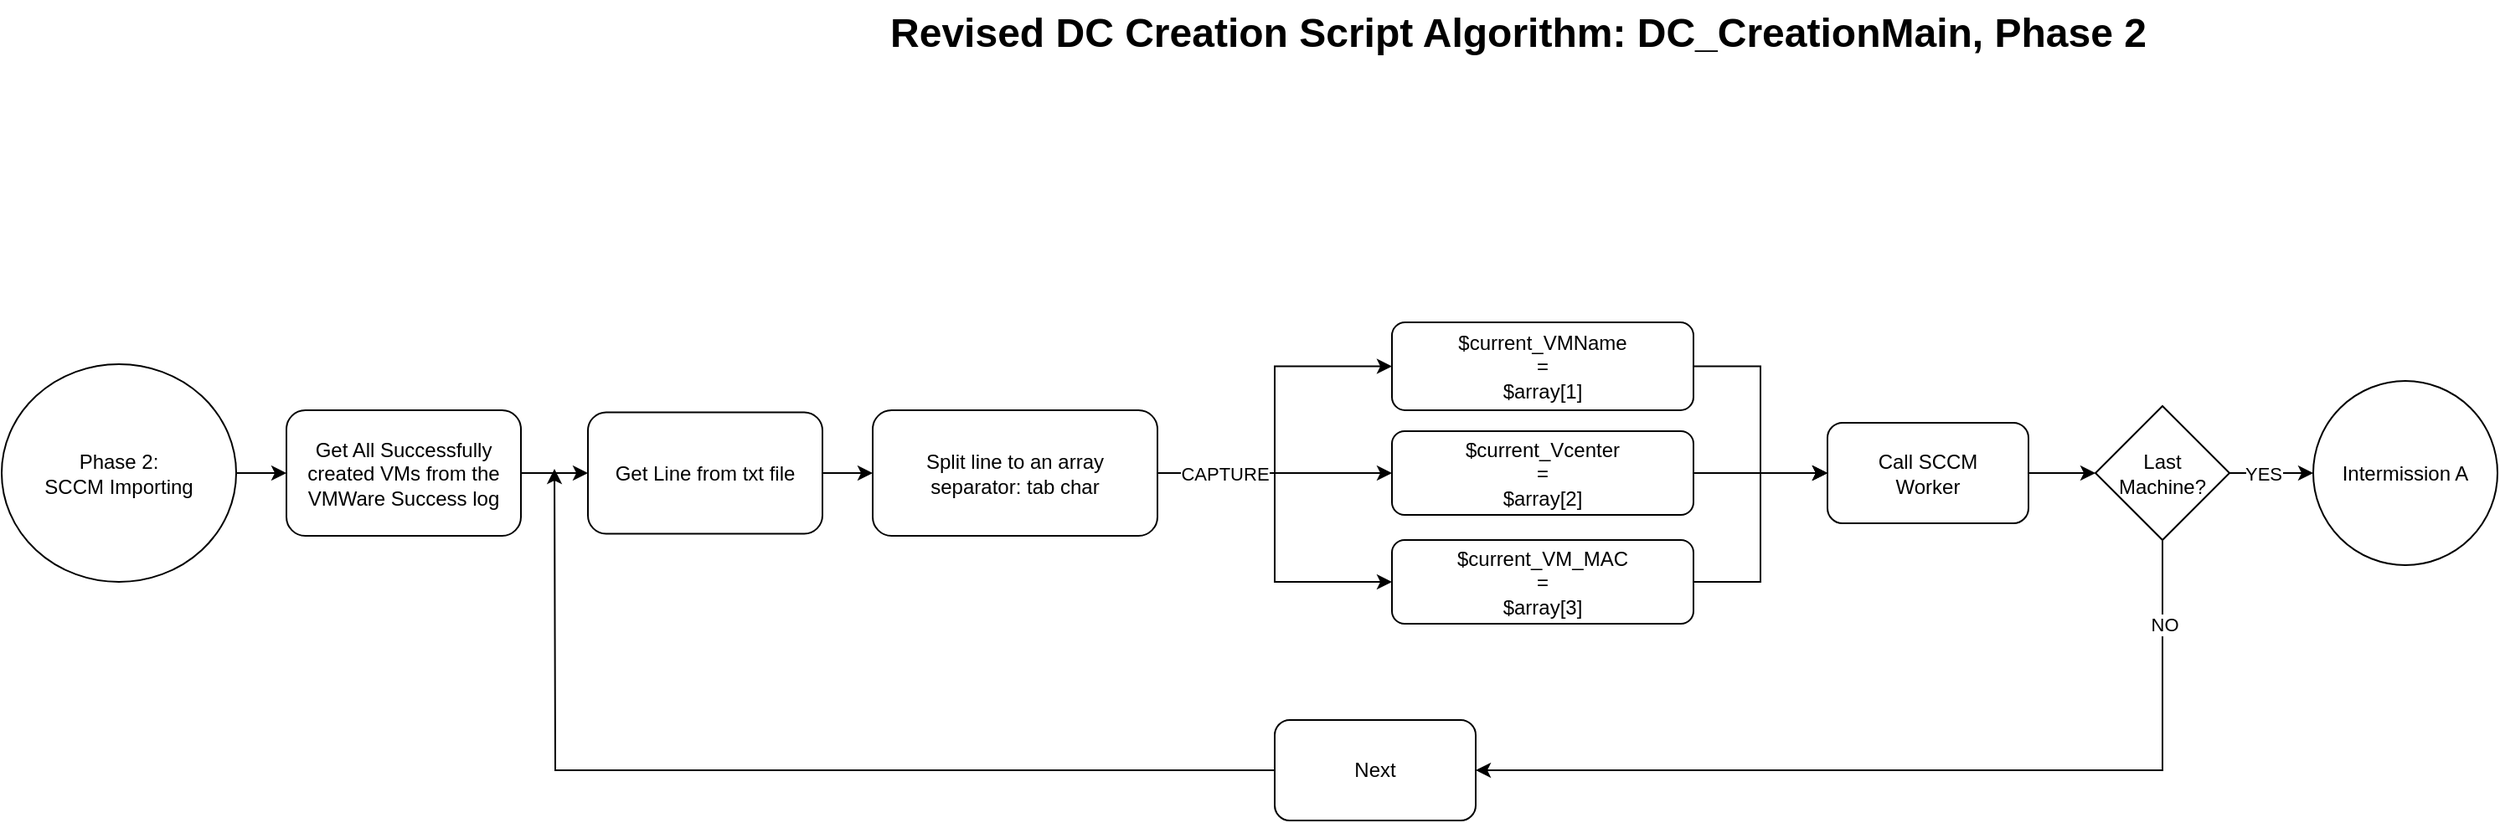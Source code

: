 <mxfile version="20.8.15" type="device"><diagram name="Page-1" id="WSGKbuVoHpJXx0BH58yG"><mxGraphModel dx="1387" dy="774" grid="1" gridSize="10" guides="1" tooltips="1" connect="1" arrows="1" fold="1" page="1" pageScale="1" pageWidth="4681" pageHeight="3300" math="0" shadow="0"><root><mxCell id="0"/><mxCell id="1" parent="0"/><mxCell id="rkiyw2_FLuHFUYTE_5j6-123" style="edgeStyle=orthogonalEdgeStyle;rounded=0;orthogonalLoop=1;jettySize=auto;html=1;fontSize=12;" parent="1" source="rkiyw2_FLuHFUYTE_5j6-11" target="rkiyw2_FLuHFUYTE_5j6-119" edge="1"><mxGeometry relative="1" as="geometry"/></mxCell><mxCell id="rkiyw2_FLuHFUYTE_5j6-11" value="Phase 2:&lt;br&gt;SCCM Importing" style="ellipse;whiteSpace=wrap;html=1;fontSize=12;fillColor=none;" parent="1" vertex="1"><mxGeometry x="90" y="307.5" width="140" height="130" as="geometry"/></mxCell><mxCell id="M562vFh1pYOsYTwWUusz-9" style="edgeStyle=orthogonalEdgeStyle;rounded=0;orthogonalLoop=1;jettySize=auto;html=1;strokeColor=#000000;fontColor=#000000;startArrow=none;startFill=0;" parent="1" source="rkiyw2_FLuHFUYTE_5j6-20" target="M562vFh1pYOsYTwWUusz-4" edge="1"><mxGeometry relative="1" as="geometry"/></mxCell><mxCell id="rkiyw2_FLuHFUYTE_5j6-20" value="$current_Vcenter&lt;br&gt;=&lt;br&gt;$array[2]" style="rounded=1;whiteSpace=wrap;html=1;fontSize=12;fillColor=none;" parent="1" vertex="1"><mxGeometry x="920" y="347.5" width="180" height="50" as="geometry"/></mxCell><mxCell id="M562vFh1pYOsYTwWUusz-6" style="edgeStyle=orthogonalEdgeStyle;rounded=0;orthogonalLoop=1;jettySize=auto;html=1;entryX=0;entryY=0.5;entryDx=0;entryDy=0;strokeColor=#000000;fontColor=#000000;startArrow=none;startFill=0;" parent="1" source="rkiyw2_FLuHFUYTE_5j6-28" target="M562vFh1pYOsYTwWUusz-4" edge="1"><mxGeometry relative="1" as="geometry"/></mxCell><mxCell id="rkiyw2_FLuHFUYTE_5j6-28" value="$current_VMName&lt;br&gt;=&lt;br&gt;$array[1]" style="rounded=1;whiteSpace=wrap;html=1;fontSize=12;fillColor=none;" parent="1" vertex="1"><mxGeometry x="920" y="282.5" width="180" height="52.5" as="geometry"/></mxCell><mxCell id="rkiyw2_FLuHFUYTE_5j6-115" value="&lt;font style=&quot;font-size: 24px;&quot;&gt;&lt;b&gt;Revised DC Creation Script Algorithm: DC_CreationMain, Phase 2&lt;/b&gt;&lt;/font&gt;" style="text;html=1;align=center;verticalAlign=middle;resizable=0;points=[];autosize=1;strokeColor=none;fillColor=none;fontSize=12;" parent="1" vertex="1"><mxGeometry x="610" y="90" width="770" height="40" as="geometry"/></mxCell><mxCell id="rkiyw2_FLuHFUYTE_5j6-124" style="edgeStyle=orthogonalEdgeStyle;rounded=0;orthogonalLoop=1;jettySize=auto;html=1;fontSize=12;" parent="1" source="rkiyw2_FLuHFUYTE_5j6-119" target="rkiyw2_FLuHFUYTE_5j6-120" edge="1"><mxGeometry relative="1" as="geometry"/></mxCell><mxCell id="rkiyw2_FLuHFUYTE_5j6-119" value="Get All Successfully created VMs from the&lt;br&gt;VMWare Success log" style="rounded=1;whiteSpace=wrap;html=1;fontSize=12;fillColor=none;" parent="1" vertex="1"><mxGeometry x="260" y="335" width="140" height="75" as="geometry"/></mxCell><mxCell id="M562vFh1pYOsYTwWUusz-3" style="edgeStyle=orthogonalEdgeStyle;rounded=0;orthogonalLoop=1;jettySize=auto;html=1;strokeColor=#000000;fontColor=#000000;startArrow=none;startFill=0;" parent="1" source="rkiyw2_FLuHFUYTE_5j6-120" target="rkiyw2_FLuHFUYTE_5j6-121" edge="1"><mxGeometry relative="1" as="geometry"/></mxCell><mxCell id="rkiyw2_FLuHFUYTE_5j6-120" value="Get Line from txt file" style="rounded=1;whiteSpace=wrap;html=1;fontSize=12;fillColor=none;" parent="1" vertex="1"><mxGeometry x="440" y="336.25" width="140" height="72.5" as="geometry"/></mxCell><mxCell id="xiy8xQKxRaeNBxKcY4oR-2" style="edgeStyle=orthogonalEdgeStyle;rounded=0;orthogonalLoop=1;jettySize=auto;html=1;strokeColor=#000000;fontColor=#000000;startArrow=none;startFill=0;" parent="1" source="rkiyw2_FLuHFUYTE_5j6-121" target="rkiyw2_FLuHFUYTE_5j6-20" edge="1"><mxGeometry relative="1" as="geometry"/></mxCell><mxCell id="xiy8xQKxRaeNBxKcY4oR-3" style="edgeStyle=orthogonalEdgeStyle;rounded=0;orthogonalLoop=1;jettySize=auto;html=1;entryX=0;entryY=0.5;entryDx=0;entryDy=0;strokeColor=#000000;fontColor=#000000;startArrow=none;startFill=0;" parent="1" source="rkiyw2_FLuHFUYTE_5j6-121" target="rkiyw2_FLuHFUYTE_5j6-122" edge="1"><mxGeometry relative="1" as="geometry"/></mxCell><mxCell id="M562vFh1pYOsYTwWUusz-1" style="edgeStyle=orthogonalEdgeStyle;rounded=0;orthogonalLoop=1;jettySize=auto;html=1;entryX=0;entryY=0.5;entryDx=0;entryDy=0;strokeColor=#000000;fontColor=#000000;startArrow=none;startFill=0;" parent="1" source="rkiyw2_FLuHFUYTE_5j6-121" target="rkiyw2_FLuHFUYTE_5j6-28" edge="1"><mxGeometry relative="1" as="geometry"/></mxCell><mxCell id="M562vFh1pYOsYTwWUusz-2" value="CAPTURE" style="edgeLabel;html=1;align=center;verticalAlign=middle;resizable=0;points=[];fontColor=#000000;" parent="M562vFh1pYOsYTwWUusz-1" vertex="1" connectable="0"><mxGeometry x="-0.743" y="-3" relative="1" as="geometry"><mxPoint x="14" y="-3" as="offset"/></mxGeometry></mxCell><mxCell id="rkiyw2_FLuHFUYTE_5j6-121" value="Split line to an array&lt;br&gt;separator: tab char" style="rounded=1;whiteSpace=wrap;html=1;fontSize=12;fillColor=none;" parent="1" vertex="1"><mxGeometry x="610" y="335" width="170" height="75" as="geometry"/></mxCell><mxCell id="M562vFh1pYOsYTwWUusz-8" style="edgeStyle=orthogonalEdgeStyle;rounded=0;orthogonalLoop=1;jettySize=auto;html=1;entryX=0;entryY=0.5;entryDx=0;entryDy=0;strokeColor=#000000;fontColor=#000000;startArrow=none;startFill=0;" parent="1" source="rkiyw2_FLuHFUYTE_5j6-122" target="M562vFh1pYOsYTwWUusz-4" edge="1"><mxGeometry relative="1" as="geometry"/></mxCell><mxCell id="rkiyw2_FLuHFUYTE_5j6-122" value="$current_VM_MAC&lt;br&gt;=&lt;br&gt;$array[3]" style="rounded=1;whiteSpace=wrap;html=1;fontSize=12;fillColor=none;" parent="1" vertex="1"><mxGeometry x="920" y="412.5" width="180" height="50" as="geometry"/></mxCell><mxCell id="M562vFh1pYOsYTwWUusz-15" style="edgeStyle=orthogonalEdgeStyle;rounded=0;orthogonalLoop=1;jettySize=auto;html=1;strokeColor=#000000;fontColor=#000000;startArrow=none;startFill=0;" parent="1" source="M562vFh1pYOsYTwWUusz-4" target="M562vFh1pYOsYTwWUusz-10" edge="1"><mxGeometry relative="1" as="geometry"/></mxCell><mxCell id="M562vFh1pYOsYTwWUusz-4" value="Call SCCM&lt;br&gt;Worker" style="rounded=1;whiteSpace=wrap;html=1;strokeColor=#000000;strokeWidth=1;fontColor=#000000;fillColor=default;" parent="1" vertex="1"><mxGeometry x="1180" y="342.5" width="120" height="60" as="geometry"/></mxCell><mxCell id="M562vFh1pYOsYTwWUusz-13" style="edgeStyle=orthogonalEdgeStyle;rounded=0;orthogonalLoop=1;jettySize=auto;html=1;strokeColor=#000000;fontColor=#000000;startArrow=none;startFill=0;" parent="1" source="M562vFh1pYOsYTwWUusz-10" target="M562vFh1pYOsYTwWUusz-12" edge="1"><mxGeometry relative="1" as="geometry"/></mxCell><mxCell id="M562vFh1pYOsYTwWUusz-14" value="YES" style="edgeLabel;html=1;align=center;verticalAlign=middle;resizable=0;points=[];fontColor=#000000;" parent="M562vFh1pYOsYTwWUusz-13" vertex="1" connectable="0"><mxGeometry x="0.157" y="1" relative="1" as="geometry"><mxPoint x="-9" y="1" as="offset"/></mxGeometry></mxCell><mxCell id="M562vFh1pYOsYTwWUusz-18" style="edgeStyle=orthogonalEdgeStyle;rounded=0;orthogonalLoop=1;jettySize=auto;html=1;entryX=1;entryY=0.5;entryDx=0;entryDy=0;strokeColor=#000000;fontColor=#000000;startArrow=none;startFill=0;" parent="1" source="M562vFh1pYOsYTwWUusz-10" target="M562vFh1pYOsYTwWUusz-17" edge="1"><mxGeometry relative="1" as="geometry"><Array as="points"><mxPoint x="1380" y="550"/></Array></mxGeometry></mxCell><mxCell id="M562vFh1pYOsYTwWUusz-20" value="NO" style="edgeLabel;html=1;align=center;verticalAlign=middle;resizable=0;points=[];fontColor=#000000;" parent="M562vFh1pYOsYTwWUusz-18" vertex="1" connectable="0"><mxGeometry x="-0.002" relative="1" as="geometry"><mxPoint x="136" y="-87" as="offset"/></mxGeometry></mxCell><mxCell id="M562vFh1pYOsYTwWUusz-10" value="Last&lt;br&gt;Machine?" style="rhombus;whiteSpace=wrap;html=1;strokeColor=#000000;strokeWidth=1;fontColor=#000000;fillColor=default;" parent="1" vertex="1"><mxGeometry x="1340" y="332.5" width="80" height="80" as="geometry"/></mxCell><mxCell id="M562vFh1pYOsYTwWUusz-12" value="Intermission A" style="ellipse;whiteSpace=wrap;html=1;fontSize=12;fillColor=none;" parent="1" vertex="1"><mxGeometry x="1470" y="317.5" width="110" height="110" as="geometry"/></mxCell><mxCell id="M562vFh1pYOsYTwWUusz-19" style="edgeStyle=orthogonalEdgeStyle;rounded=0;orthogonalLoop=1;jettySize=auto;html=1;strokeColor=#000000;fontColor=#000000;startArrow=none;startFill=0;" parent="1" source="M562vFh1pYOsYTwWUusz-17" edge="1"><mxGeometry relative="1" as="geometry"><mxPoint x="420" y="370" as="targetPoint"/></mxGeometry></mxCell><mxCell id="M562vFh1pYOsYTwWUusz-17" value="Next" style="rounded=1;whiteSpace=wrap;html=1;strokeColor=#000000;strokeWidth=1;fontColor=#000000;fillColor=default;" parent="1" vertex="1"><mxGeometry x="850" y="520" width="120" height="60" as="geometry"/></mxCell></root></mxGraphModel></diagram></mxfile>